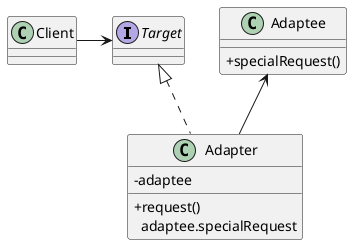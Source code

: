 @startuml 适配者模式
skinparam classAttributeIconSize 0

interface Target {

}
class Adapter {
  - adaptee
  + request() \n  adaptee.specialRequest
}
class Adaptee {
  + specialRequest()
}

Client -> Target
Target <|.. Adapter
Adaptee <-- Adapter
@enduml
